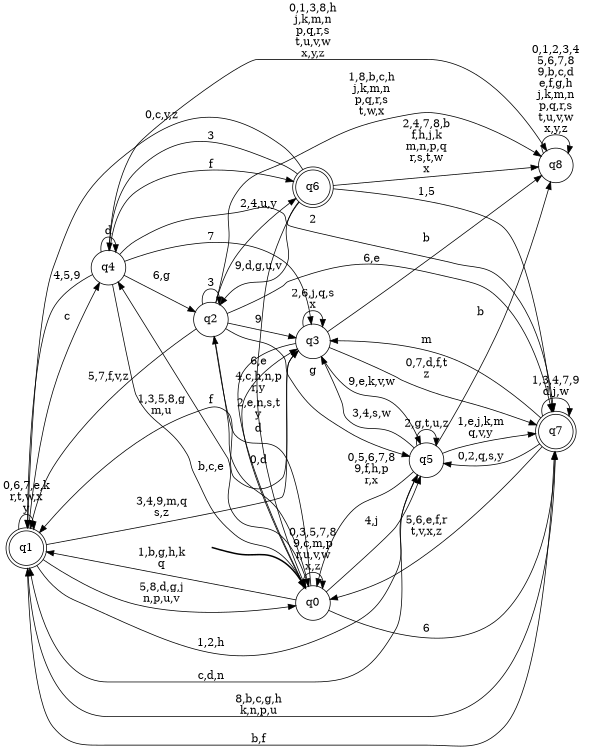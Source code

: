 digraph BlueStar {
__start0 [style = invis, shape = none, label = "", width = 0, height = 0];

rankdir=LR;
size="8,5";

s0 [style="filled", color="black", fillcolor="white" shape="circle", label="q0"];
s1 [style="rounded,filled", color="black", fillcolor="white" shape="doublecircle", label="q1"];
s2 [style="filled", color="black", fillcolor="white" shape="circle", label="q2"];
s3 [style="filled", color="black", fillcolor="white" shape="circle", label="q3"];
s4 [style="filled", color="black", fillcolor="white" shape="circle", label="q4"];
s5 [style="filled", color="black", fillcolor="white" shape="circle", label="q5"];
s6 [style="rounded,filled", color="black", fillcolor="white" shape="doublecircle", label="q6"];
s7 [style="rounded,filled", color="black", fillcolor="white" shape="doublecircle", label="q7"];
s8 [style="filled", color="black", fillcolor="white" shape="circle", label="q8"];
subgraph cluster_main { 
	graph [pad=".75", ranksep="0.15", nodesep="0.15"];
	 style=invis; 
	__start0 -> s0 [penwidth=2];
}
s0 -> s0 [label="0,3,5,7,8\n9,c,m,p\nr,u,v,w\nx,z"];
s0 -> s1 [label="1,b,g,h,k\nq"];
s0 -> s2 [label="d"];
s0 -> s3 [label="2,e,n,s,t\ny"];
s0 -> s4 [label="f"];
s0 -> s5 [label="4,j"];
s0 -> s7 [label="6"];
s1 -> s0 [label="5,8,d,g,j\nn,p,u,v"];
s1 -> s1 [label="0,6,7,e,k\nr,t,w,x\ny"];
s1 -> s3 [label="3,4,9,m,q\ns,z"];
s1 -> s4 [label="c"];
s1 -> s5 [label="1,2,h"];
s1 -> s7 [label="b,f"];
s2 -> s0 [label="0,d"];
s2 -> s1 [label="5,7,f,v,z"];
s2 -> s2 [label="3"];
s2 -> s3 [label="9"];
s2 -> s5 [label="g"];
s2 -> s6 [label="2,4,u,y"];
s2 -> s7 [label="6,e"];
s2 -> s8 [label="1,8,b,c,h\nj,k,m,n\np,q,r,s\nt,w,x"];
s3 -> s0 [label="4,c,h,n,p\nr,y"];
s3 -> s1 [label="1,3,5,8,g\nm,u"];
s3 -> s3 [label="2,6,j,q,s\nx"];
s3 -> s5 [label="9,e,k,v,w"];
s3 -> s7 [label="0,7,d,f,t\nz"];
s3 -> s8 [label="b"];
s4 -> s0 [label="b,c,e"];
s4 -> s1 [label="4,5,9"];
s4 -> s2 [label="6,g"];
s4 -> s3 [label="7"];
s4 -> s4 [label="d"];
s4 -> s6 [label="f"];
s4 -> s7 [label="2"];
s4 -> s8 [label="0,1,3,8,h\nj,k,m,n\np,q,r,s\nt,u,v,w\nx,y,z"];
s5 -> s0 [label="0,5,6,7,8\n9,f,h,p\nr,x"];
s5 -> s1 [label="c,d,n"];
s5 -> s3 [label="3,4,s,w"];
s5 -> s5 [label="2,g,t,u,z"];
s5 -> s7 [label="1,e,j,k,m\nq,v,y"];
s5 -> s8 [label="b"];
s6 -> s0 [label="6,e"];
s6 -> s1 [label="0,c,y,z"];
s6 -> s2 [label="9,d,g,u,v"];
s6 -> s4 [label="3"];
s6 -> s7 [label="1,5"];
s6 -> s8 [label="2,4,7,8,b\nf,h,j,k\nm,n,p,q\nr,s,t,w\nx"];
s7 -> s0 [label="5,6,e,f,r\nt,v,x,z"];
s7 -> s1 [label="8,b,c,g,h\nk,n,p,u"];
s7 -> s3 [label="m"];
s7 -> s5 [label="0,2,q,s,y"];
s7 -> s7 [label="1,3,4,7,9\nd,j,w"];
s8 -> s8 [label="0,1,2,3,4\n5,6,7,8\n9,b,c,d\ne,f,g,h\nj,k,m,n\np,q,r,s\nt,u,v,w\nx,y,z"];

}